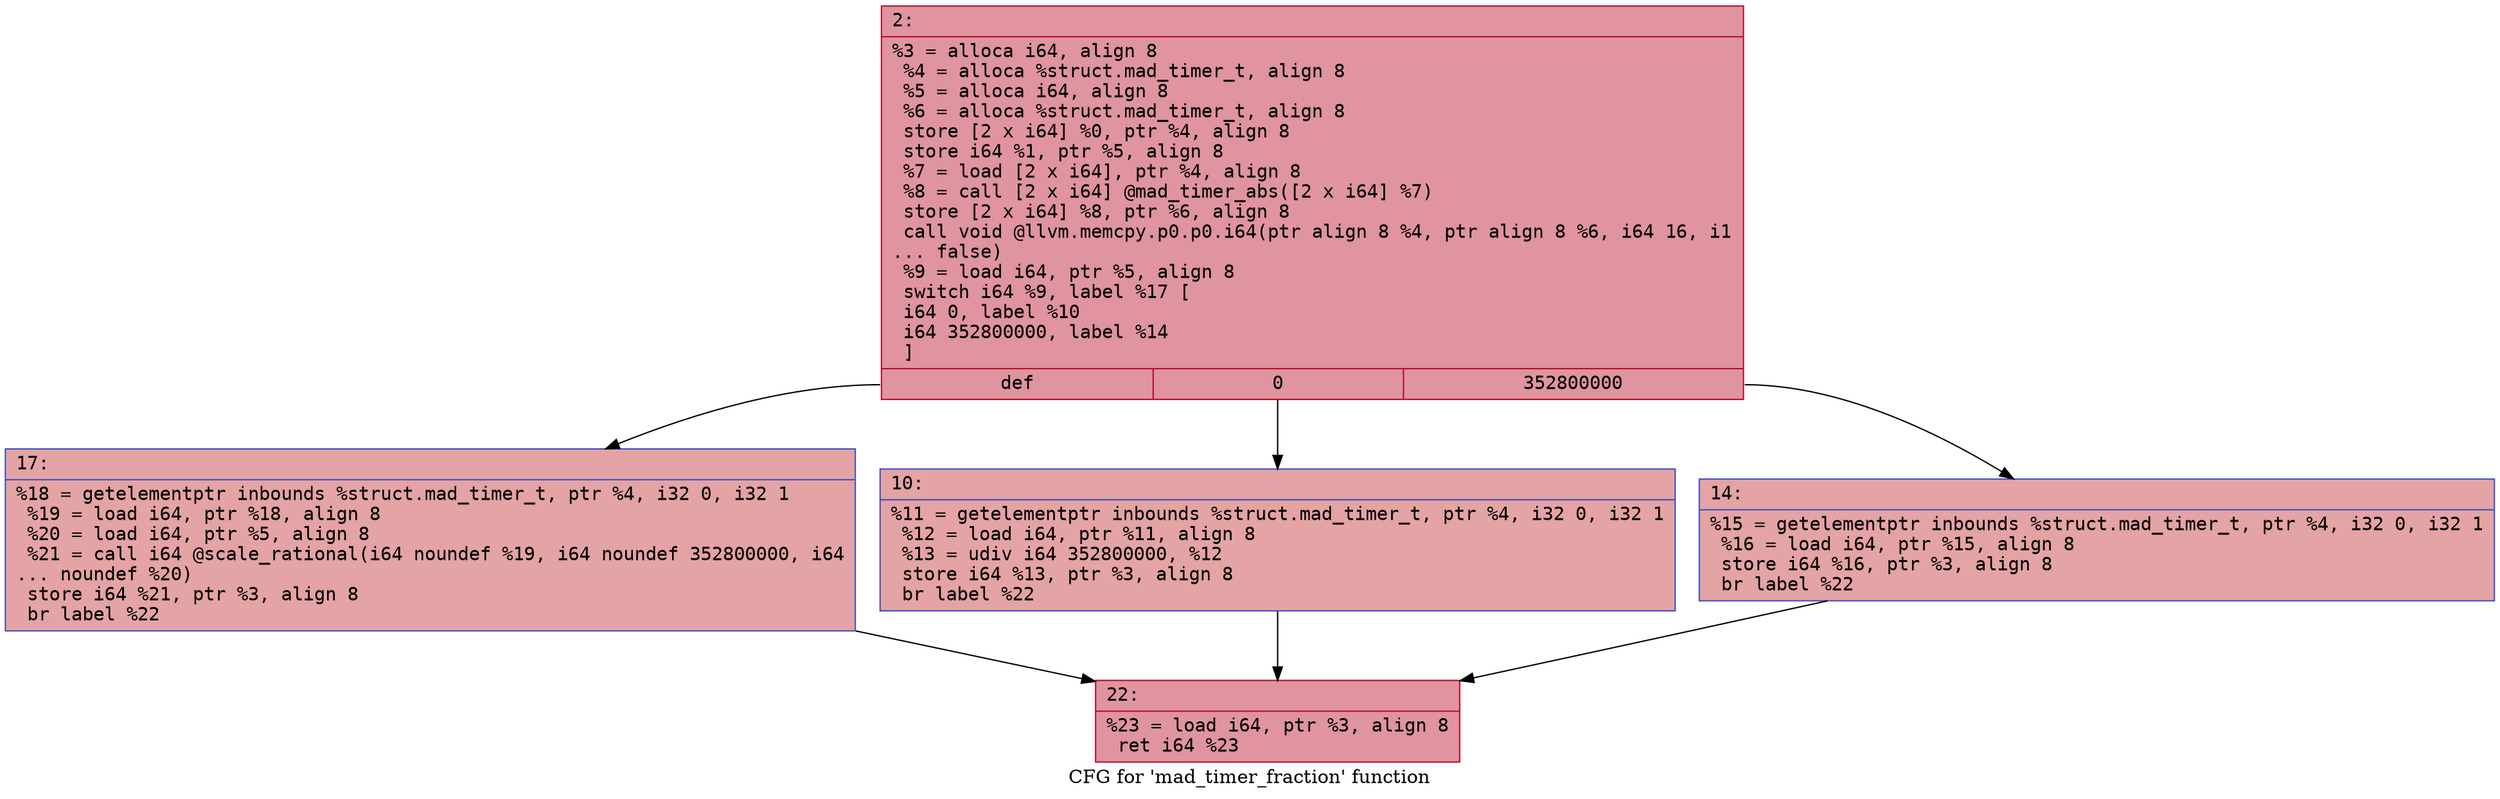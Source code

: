 digraph "CFG for 'mad_timer_fraction' function" {
	label="CFG for 'mad_timer_fraction' function";

	Node0x6000004bf2a0 [shape=record,color="#b70d28ff", style=filled, fillcolor="#b70d2870" fontname="Courier",label="{2:\l|  %3 = alloca i64, align 8\l  %4 = alloca %struct.mad_timer_t, align 8\l  %5 = alloca i64, align 8\l  %6 = alloca %struct.mad_timer_t, align 8\l  store [2 x i64] %0, ptr %4, align 8\l  store i64 %1, ptr %5, align 8\l  %7 = load [2 x i64], ptr %4, align 8\l  %8 = call [2 x i64] @mad_timer_abs([2 x i64] %7)\l  store [2 x i64] %8, ptr %6, align 8\l  call void @llvm.memcpy.p0.p0.i64(ptr align 8 %4, ptr align 8 %6, i64 16, i1\l... false)\l  %9 = load i64, ptr %5, align 8\l  switch i64 %9, label %17 [\l    i64 0, label %10\l    i64 352800000, label %14\l  ]\l|{<s0>def|<s1>0|<s2>352800000}}"];
	Node0x6000004bf2a0:s0 -> Node0x6000004bf390[tooltip="2 -> 17\nProbability 33.33%" ];
	Node0x6000004bf2a0:s1 -> Node0x6000004bf2f0[tooltip="2 -> 10\nProbability 33.33%" ];
	Node0x6000004bf2a0:s2 -> Node0x6000004bf340[tooltip="2 -> 14\nProbability 33.33%" ];
	Node0x6000004bf2f0 [shape=record,color="#3d50c3ff", style=filled, fillcolor="#c32e3170" fontname="Courier",label="{10:\l|  %11 = getelementptr inbounds %struct.mad_timer_t, ptr %4, i32 0, i32 1\l  %12 = load i64, ptr %11, align 8\l  %13 = udiv i64 352800000, %12\l  store i64 %13, ptr %3, align 8\l  br label %22\l}"];
	Node0x6000004bf2f0 -> Node0x6000004bf3e0[tooltip="10 -> 22\nProbability 100.00%" ];
	Node0x6000004bf340 [shape=record,color="#3d50c3ff", style=filled, fillcolor="#c32e3170" fontname="Courier",label="{14:\l|  %15 = getelementptr inbounds %struct.mad_timer_t, ptr %4, i32 0, i32 1\l  %16 = load i64, ptr %15, align 8\l  store i64 %16, ptr %3, align 8\l  br label %22\l}"];
	Node0x6000004bf340 -> Node0x6000004bf3e0[tooltip="14 -> 22\nProbability 100.00%" ];
	Node0x6000004bf390 [shape=record,color="#3d50c3ff", style=filled, fillcolor="#c32e3170" fontname="Courier",label="{17:\l|  %18 = getelementptr inbounds %struct.mad_timer_t, ptr %4, i32 0, i32 1\l  %19 = load i64, ptr %18, align 8\l  %20 = load i64, ptr %5, align 8\l  %21 = call i64 @scale_rational(i64 noundef %19, i64 noundef 352800000, i64\l... noundef %20)\l  store i64 %21, ptr %3, align 8\l  br label %22\l}"];
	Node0x6000004bf390 -> Node0x6000004bf3e0[tooltip="17 -> 22\nProbability 100.00%" ];
	Node0x6000004bf3e0 [shape=record,color="#b70d28ff", style=filled, fillcolor="#b70d2870" fontname="Courier",label="{22:\l|  %23 = load i64, ptr %3, align 8\l  ret i64 %23\l}"];
}

